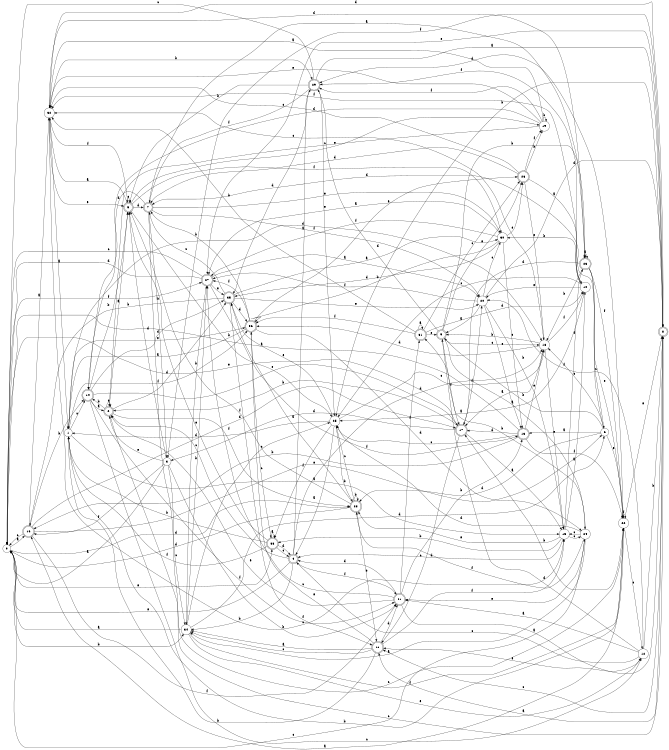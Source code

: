 digraph n30_10 {
__start0 [label="" shape="none"];

rankdir=LR;
size="8,5";

s0 [style="filled", color="black", fillcolor="white" shape="circle", label="0"];
s1 [style="filled", color="black", fillcolor="white" shape="circle", label="1"];
s2 [style="rounded,filled", color="black", fillcolor="white" shape="doublecircle", label="2"];
s3 [style="filled", color="black", fillcolor="white" shape="circle", label="3"];
s4 [style="rounded,filled", color="black", fillcolor="white" shape="doublecircle", label="4"];
s5 [style="rounded,filled", color="black", fillcolor="white" shape="doublecircle", label="5"];
s6 [style="filled", color="black", fillcolor="white" shape="circle", label="6"];
s7 [style="rounded,filled", color="black", fillcolor="white" shape="doublecircle", label="7"];
s8 [style="rounded,filled", color="black", fillcolor="white" shape="doublecircle", label="8"];
s9 [style="rounded,filled", color="black", fillcolor="white" shape="doublecircle", label="9"];
s10 [style="filled", color="black", fillcolor="white" shape="circle", label="10"];
s11 [style="rounded,filled", color="black", fillcolor="white" shape="doublecircle", label="11"];
s12 [style="filled", color="black", fillcolor="white" shape="circle", label="12"];
s13 [style="rounded,filled", color="black", fillcolor="white" shape="doublecircle", label="13"];
s14 [style="rounded,filled", color="black", fillcolor="white" shape="doublecircle", label="14"];
s15 [style="filled", color="black", fillcolor="white" shape="circle", label="15"];
s16 [style="rounded,filled", color="black", fillcolor="white" shape="doublecircle", label="16"];
s17 [style="rounded,filled", color="black", fillcolor="white" shape="doublecircle", label="17"];
s18 [style="filled", color="black", fillcolor="white" shape="circle", label="18"];
s19 [style="filled", color="black", fillcolor="white" shape="circle", label="19"];
s20 [style="filled", color="black", fillcolor="white" shape="circle", label="20"];
s21 [style="rounded,filled", color="black", fillcolor="white" shape="doublecircle", label="21"];
s22 [style="filled", color="black", fillcolor="white" shape="circle", label="22"];
s23 [style="rounded,filled", color="black", fillcolor="white" shape="doublecircle", label="23"];
s24 [style="filled", color="black", fillcolor="white" shape="circle", label="24"];
s25 [style="filled", color="black", fillcolor="white" shape="circle", label="25"];
s26 [style="rounded,filled", color="black", fillcolor="white" shape="doublecircle", label="26"];
s27 [style="rounded,filled", color="black", fillcolor="white" shape="doublecircle", label="27"];
s28 [style="rounded,filled", color="black", fillcolor="white" shape="doublecircle", label="28"];
s29 [style="rounded,filled", color="black", fillcolor="white" shape="doublecircle", label="29"];
s30 [style="filled", color="black", fillcolor="white" shape="circle", label="30"];
s31 [style="rounded,filled", color="black", fillcolor="white" shape="doublecircle", label="31"];
s32 [style="filled", color="black", fillcolor="white" shape="circle", label="32"];
s33 [style="rounded,filled", color="black", fillcolor="white" shape="doublecircle", label="33"];
s34 [style="filled", color="black", fillcolor="white" shape="circle", label="34"];
s35 [style="rounded,filled", color="black", fillcolor="white" shape="doublecircle", label="35"];
s36 [style="rounded,filled", color="black", fillcolor="white" shape="doublecircle", label="36"];
s0 -> s16 [label="a"];
s0 -> s34 [label="b"];
s0 -> s24 [label="c"];
s0 -> s28 [label="d"];
s0 -> s33 [label="e"];
s0 -> s27 [label="f"];
s1 -> s15 [label="a"];
s1 -> s22 [label="b"];
s1 -> s14 [label="c"];
s1 -> s18 [label="d"];
s1 -> s36 [label="e"];
s1 -> s36 [label="f"];
s2 -> s5 [label="a"];
s2 -> s14 [label="b"];
s2 -> s8 [label="c"];
s2 -> s35 [label="d"];
s2 -> s2 [label="e"];
s2 -> s28 [label="f"];
s3 -> s0 [label="a"];
s3 -> s21 [label="b"];
s3 -> s34 [label="c"];
s3 -> s5 [label="d"];
s3 -> s2 [label="e"];
s3 -> s16 [label="f"];
s4 -> s29 [label="a"];
s4 -> s34 [label="b"];
s4 -> s2 [label="c"];
s4 -> s18 [label="d"];
s4 -> s0 [label="e"];
s4 -> s21 [label="f"];
s5 -> s32 [label="a"];
s5 -> s25 [label="b"];
s5 -> s5 [label="c"];
s5 -> s7 [label="d"];
s5 -> s19 [label="e"];
s5 -> s30 [label="f"];
s6 -> s13 [label="a"];
s6 -> s9 [label="b"];
s6 -> s18 [label="c"];
s6 -> s28 [label="d"];
s6 -> s22 [label="e"];
s6 -> s29 [label="f"];
s7 -> s23 [label="a"];
s7 -> s3 [label="b"];
s7 -> s22 [label="c"];
s7 -> s14 [label="d"];
s7 -> s30 [label="e"];
s7 -> s20 [label="f"];
s8 -> s11 [label="a"];
s8 -> s25 [label="b"];
s8 -> s11 [label="c"];
s8 -> s32 [label="d"];
s8 -> s27 [label="e"];
s8 -> s3 [label="f"];
s9 -> s24 [label="a"];
s9 -> s23 [label="b"];
s9 -> s18 [label="c"];
s9 -> s29 [label="d"];
s9 -> s26 [label="e"];
s9 -> s17 [label="f"];
s10 -> s25 [label="a"];
s10 -> s30 [label="b"];
s10 -> s25 [label="c"];
s10 -> s7 [label="d"];
s10 -> s20 [label="e"];
s10 -> s32 [label="f"];
s11 -> s34 [label="a"];
s11 -> s1 [label="b"];
s11 -> s34 [label="c"];
s11 -> s21 [label="d"];
s11 -> s36 [label="e"];
s11 -> s15 [label="f"];
s12 -> s21 [label="a"];
s12 -> s8 [label="b"];
s12 -> s4 [label="c"];
s12 -> s9 [label="d"];
s12 -> s11 [label="e"];
s12 -> s20 [label="f"];
s13 -> s0 [label="a"];
s13 -> s16 [label="b"];
s13 -> s25 [label="c"];
s13 -> s17 [label="d"];
s13 -> s18 [label="e"];
s13 -> s22 [label="f"];
s14 -> s2 [label="a"];
s14 -> s5 [label="b"];
s14 -> s12 [label="c"];
s14 -> s35 [label="d"];
s14 -> s17 [label="e"];
s14 -> s21 [label="f"];
s15 -> s10 [label="a"];
s15 -> s33 [label="b"];
s15 -> s24 [label="c"];
s15 -> s4 [label="d"];
s15 -> s28 [label="e"];
s15 -> s23 [label="f"];
s16 -> s32 [label="a"];
s16 -> s14 [label="b"];
s16 -> s0 [label="c"];
s16 -> s17 [label="d"];
s16 -> s6 [label="e"];
s16 -> s21 [label="f"];
s17 -> s15 [label="a"];
s17 -> s2 [label="b"];
s17 -> s11 [label="c"];
s17 -> s3 [label="d"];
s17 -> s0 [label="e"];
s17 -> s20 [label="f"];
s18 -> s17 [label="a"];
s18 -> s9 [label="b"];
s18 -> s32 [label="c"];
s18 -> s36 [label="d"];
s18 -> s15 [label="e"];
s18 -> s10 [label="f"];
s19 -> s32 [label="a"];
s19 -> s19 [label="b"];
s19 -> s2 [label="c"];
s19 -> s14 [label="d"];
s19 -> s32 [label="e"];
s19 -> s29 [label="f"];
s20 -> s9 [label="a"];
s20 -> s15 [label="b"];
s20 -> s30 [label="c"];
s20 -> s8 [label="d"];
s20 -> s13 [label="e"];
s20 -> s27 [label="f"];
s21 -> s8 [label="a"];
s21 -> s13 [label="b"];
s21 -> s27 [label="c"];
s21 -> s4 [label="d"];
s21 -> s2 [label="e"];
s21 -> s31 [label="f"];
s22 -> s16 [label="a"];
s22 -> s17 [label="b"];
s22 -> s12 [label="c"];
s22 -> s29 [label="d"];
s22 -> s8 [label="e"];
s22 -> s22 [label="f"];
s23 -> s23 [label="a"];
s23 -> s18 [label="b"];
s23 -> s6 [label="c"];
s23 -> s17 [label="d"];
s23 -> s22 [label="e"];
s23 -> s22 [label="f"];
s24 -> s34 [label="a"];
s24 -> s31 [label="b"];
s24 -> s15 [label="c"];
s24 -> s25 [label="d"];
s24 -> s21 [label="e"];
s24 -> s28 [label="f"];
s25 -> s4 [label="a"];
s25 -> s28 [label="b"];
s25 -> s18 [label="c"];
s25 -> s1 [label="d"];
s25 -> s35 [label="e"];
s25 -> s33 [label="f"];
s26 -> s10 [label="a"];
s26 -> s19 [label="b"];
s26 -> s32 [label="c"];
s26 -> s7 [label="d"];
s26 -> s18 [label="e"];
s26 -> s19 [label="f"];
s27 -> s20 [label="a"];
s27 -> s34 [label="b"];
s27 -> s0 [label="c"];
s27 -> s0 [label="d"];
s27 -> s35 [label="e"];
s27 -> s13 [label="f"];
s28 -> s35 [label="a"];
s28 -> s28 [label="b"];
s28 -> s25 [label="c"];
s28 -> s0 [label="d"];
s28 -> s11 [label="e"];
s28 -> s5 [label="f"];
s29 -> s8 [label="a"];
s29 -> s5 [label="b"];
s29 -> s0 [label="c"];
s29 -> s35 [label="d"];
s29 -> s25 [label="e"];
s29 -> s7 [label="f"];
s30 -> s27 [label="a"];
s30 -> s36 [label="b"];
s30 -> s13 [label="c"];
s30 -> s35 [label="d"];
s30 -> s26 [label="e"];
s30 -> s27 [label="f"];
s31 -> s31 [label="a"];
s31 -> s32 [label="b"];
s31 -> s26 [label="c"];
s31 -> s10 [label="d"];
s31 -> s9 [label="e"];
s31 -> s36 [label="f"];
s32 -> s1 [label="a"];
s32 -> s29 [label="b"];
s32 -> s15 [label="c"];
s32 -> s23 [label="d"];
s32 -> s5 [label="e"];
s32 -> s5 [label="f"];
s33 -> s33 [label="a"];
s33 -> s1 [label="b"];
s33 -> s4 [label="c"];
s33 -> s4 [label="d"];
s33 -> s5 [label="e"];
s33 -> s1 [label="f"];
s34 -> s0 [label="a"];
s34 -> s27 [label="b"];
s34 -> s25 [label="c"];
s34 -> s6 [label="d"];
s34 -> s12 [label="e"];
s34 -> s22 [label="f"];
s35 -> s30 [label="a"];
s35 -> s16 [label="b"];
s35 -> s7 [label="c"];
s35 -> s36 [label="d"];
s35 -> s20 [label="e"];
s35 -> s11 [label="f"];
s36 -> s1 [label="a"];
s36 -> s7 [label="b"];
s36 -> s33 [label="c"];
s36 -> s24 [label="d"];
s36 -> s26 [label="e"];
s36 -> s27 [label="f"];

}